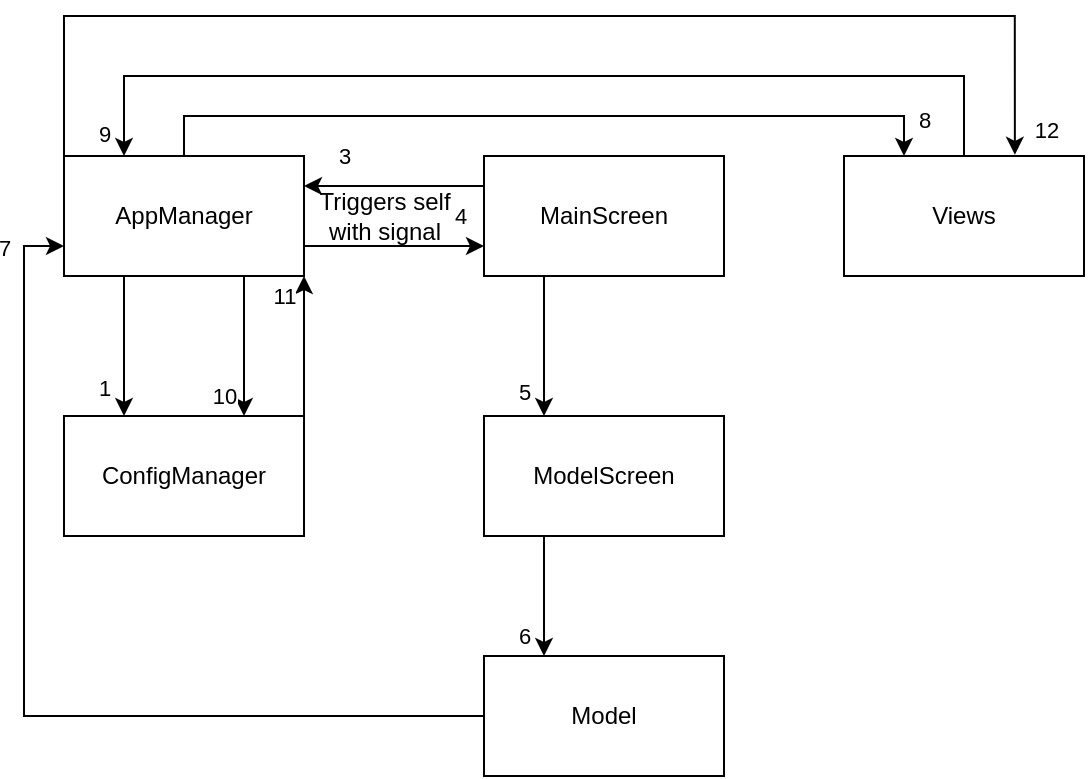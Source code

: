 <mxfile version="14.9.3" type="device" pages="2"><diagram id="fcp17qUh7QMPtmdFB-Z2" name="Current state"><mxGraphModel dx="813" dy="435" grid="1" gridSize="10" guides="1" tooltips="1" connect="1" arrows="1" fold="1" page="1" pageScale="1" pageWidth="850" pageHeight="1100" math="0" shadow="0"><root><mxCell id="0"/><mxCell id="1" parent="0"/><mxCell id="O7KcAEOaY2HflCwvQIYJ-18" style="edgeStyle=orthogonalEdgeStyle;rounded=0;orthogonalLoop=1;jettySize=auto;html=1;exitX=0.25;exitY=1;exitDx=0;exitDy=0;entryX=0.25;entryY=0;entryDx=0;entryDy=0;startArrow=none;startFill=0;" edge="1" parent="1" source="O7KcAEOaY2HflCwvQIYJ-9" target="O7KcAEOaY2HflCwvQIYJ-10"><mxGeometry relative="1" as="geometry"/></mxCell><mxCell id="O7KcAEOaY2HflCwvQIYJ-19" value="1" style="edgeLabel;html=1;align=center;verticalAlign=middle;resizable=0;points=[];" vertex="1" connectable="0" parent="O7KcAEOaY2HflCwvQIYJ-18"><mxGeometry x="0.606" y="1" relative="1" as="geometry"><mxPoint x="-11" as="offset"/></mxGeometry></mxCell><mxCell id="O7KcAEOaY2HflCwvQIYJ-24" style="edgeStyle=orthogonalEdgeStyle;rounded=0;orthogonalLoop=1;jettySize=auto;html=1;exitX=1;exitY=0.75;exitDx=0;exitDy=0;entryX=0;entryY=0.75;entryDx=0;entryDy=0;startArrow=none;startFill=0;" edge="1" parent="1" source="O7KcAEOaY2HflCwvQIYJ-9" target="O7KcAEOaY2HflCwvQIYJ-11"><mxGeometry relative="1" as="geometry"/></mxCell><mxCell id="O7KcAEOaY2HflCwvQIYJ-26" value="4" style="edgeLabel;html=1;align=center;verticalAlign=middle;resizable=0;points=[];" vertex="1" connectable="0" parent="O7KcAEOaY2HflCwvQIYJ-24"><mxGeometry x="0.72" relative="1" as="geometry"><mxPoint y="-15" as="offset"/></mxGeometry></mxCell><mxCell id="O7KcAEOaY2HflCwvQIYJ-33" style="edgeStyle=orthogonalEdgeStyle;rounded=0;orthogonalLoop=1;jettySize=auto;html=1;exitX=0.5;exitY=0;exitDx=0;exitDy=0;entryX=0.25;entryY=0;entryDx=0;entryDy=0;startArrow=none;startFill=0;" edge="1" parent="1" source="O7KcAEOaY2HflCwvQIYJ-9" target="O7KcAEOaY2HflCwvQIYJ-13"><mxGeometry relative="1" as="geometry"/></mxCell><mxCell id="O7KcAEOaY2HflCwvQIYJ-34" value="8" style="edgeLabel;html=1;align=center;verticalAlign=middle;resizable=0;points=[];" vertex="1" connectable="0" parent="O7KcAEOaY2HflCwvQIYJ-33"><mxGeometry x="0.909" y="-2" relative="1" as="geometry"><mxPoint x="12" as="offset"/></mxGeometry></mxCell><mxCell id="O7KcAEOaY2HflCwvQIYJ-37" style="edgeStyle=orthogonalEdgeStyle;rounded=0;orthogonalLoop=1;jettySize=auto;html=1;exitX=0.75;exitY=1;exitDx=0;exitDy=0;entryX=0.75;entryY=0;entryDx=0;entryDy=0;startArrow=none;startFill=0;" edge="1" parent="1" source="O7KcAEOaY2HflCwvQIYJ-9" target="O7KcAEOaY2HflCwvQIYJ-10"><mxGeometry relative="1" as="geometry"/></mxCell><mxCell id="O7KcAEOaY2HflCwvQIYJ-38" value="10" style="edgeLabel;html=1;align=center;verticalAlign=middle;resizable=0;points=[];" vertex="1" connectable="0" parent="O7KcAEOaY2HflCwvQIYJ-37"><mxGeometry x="0.697" relative="1" as="geometry"><mxPoint x="-10" as="offset"/></mxGeometry></mxCell><mxCell id="O7KcAEOaY2HflCwvQIYJ-41" style="edgeStyle=orthogonalEdgeStyle;rounded=0;orthogonalLoop=1;jettySize=auto;html=1;exitX=0;exitY=0;exitDx=0;exitDy=0;entryX=0.712;entryY=-0.01;entryDx=0;entryDy=0;entryPerimeter=0;startArrow=none;startFill=0;" edge="1" parent="1" source="O7KcAEOaY2HflCwvQIYJ-9" target="O7KcAEOaY2HflCwvQIYJ-13"><mxGeometry relative="1" as="geometry"><Array as="points"><mxPoint x="170" y="70"/><mxPoint x="645" y="70"/></Array></mxGeometry></mxCell><mxCell id="O7KcAEOaY2HflCwvQIYJ-42" value="12" style="edgeLabel;html=1;align=center;verticalAlign=middle;resizable=0;points=[];" vertex="1" connectable="0" parent="O7KcAEOaY2HflCwvQIYJ-41"><mxGeometry x="0.96" relative="1" as="geometry"><mxPoint x="15" as="offset"/></mxGeometry></mxCell><mxCell id="O7KcAEOaY2HflCwvQIYJ-9" value="AppManager" style="rounded=0;whiteSpace=wrap;html=1;" vertex="1" parent="1"><mxGeometry x="170" y="140" width="120" height="60" as="geometry"/></mxCell><mxCell id="O7KcAEOaY2HflCwvQIYJ-39" style="edgeStyle=orthogonalEdgeStyle;rounded=0;orthogonalLoop=1;jettySize=auto;html=1;exitX=1;exitY=0;exitDx=0;exitDy=0;startArrow=none;startFill=0;" edge="1" parent="1" source="O7KcAEOaY2HflCwvQIYJ-10"><mxGeometry relative="1" as="geometry"><mxPoint x="290" y="200" as="targetPoint"/></mxGeometry></mxCell><mxCell id="O7KcAEOaY2HflCwvQIYJ-40" value="11" style="edgeLabel;html=1;align=center;verticalAlign=middle;resizable=0;points=[];" vertex="1" connectable="0" parent="O7KcAEOaY2HflCwvQIYJ-39"><mxGeometry x="0.857" y="1" relative="1" as="geometry"><mxPoint x="-9" y="5" as="offset"/></mxGeometry></mxCell><mxCell id="O7KcAEOaY2HflCwvQIYJ-10" value="ConfigManager" style="rounded=0;whiteSpace=wrap;html=1;" vertex="1" parent="1"><mxGeometry x="170" y="270" width="120" height="60" as="geometry"/></mxCell><mxCell id="O7KcAEOaY2HflCwvQIYJ-23" style="edgeStyle=orthogonalEdgeStyle;rounded=0;orthogonalLoop=1;jettySize=auto;html=1;exitX=0;exitY=0.25;exitDx=0;exitDy=0;entryX=1;entryY=0.25;entryDx=0;entryDy=0;startArrow=none;startFill=0;" edge="1" parent="1" source="O7KcAEOaY2HflCwvQIYJ-11" target="O7KcAEOaY2HflCwvQIYJ-9"><mxGeometry relative="1" as="geometry"/></mxCell><mxCell id="O7KcAEOaY2HflCwvQIYJ-25" value="3" style="edgeLabel;html=1;align=center;verticalAlign=middle;resizable=0;points=[];" vertex="1" connectable="0" parent="O7KcAEOaY2HflCwvQIYJ-23"><mxGeometry x="0.684" y="-1" relative="1" as="geometry"><mxPoint x="6" y="-14" as="offset"/></mxGeometry></mxCell><mxCell id="O7KcAEOaY2HflCwvQIYJ-27" style="edgeStyle=orthogonalEdgeStyle;rounded=0;orthogonalLoop=1;jettySize=auto;html=1;exitX=0.25;exitY=1;exitDx=0;exitDy=0;entryX=0.25;entryY=0;entryDx=0;entryDy=0;startArrow=none;startFill=0;" edge="1" parent="1" source="O7KcAEOaY2HflCwvQIYJ-11" target="O7KcAEOaY2HflCwvQIYJ-12"><mxGeometry relative="1" as="geometry"/></mxCell><mxCell id="O7KcAEOaY2HflCwvQIYJ-28" value="5" style="edgeLabel;html=1;align=center;verticalAlign=middle;resizable=0;points=[];" vertex="1" connectable="0" parent="O7KcAEOaY2HflCwvQIYJ-27"><mxGeometry x="0.651" y="1" relative="1" as="geometry"><mxPoint x="-11" as="offset"/></mxGeometry></mxCell><mxCell id="O7KcAEOaY2HflCwvQIYJ-11" value="MainScreen" style="rounded=0;whiteSpace=wrap;html=1;" vertex="1" parent="1"><mxGeometry x="380" y="140" width="120" height="60" as="geometry"/></mxCell><mxCell id="O7KcAEOaY2HflCwvQIYJ-29" style="edgeStyle=orthogonalEdgeStyle;rounded=0;orthogonalLoop=1;jettySize=auto;html=1;exitX=0.25;exitY=1;exitDx=0;exitDy=0;entryX=0.25;entryY=0;entryDx=0;entryDy=0;startArrow=none;startFill=0;" edge="1" parent="1" source="O7KcAEOaY2HflCwvQIYJ-12" target="O7KcAEOaY2HflCwvQIYJ-14"><mxGeometry relative="1" as="geometry"/></mxCell><mxCell id="O7KcAEOaY2HflCwvQIYJ-30" value="6" style="edgeLabel;html=1;align=center;verticalAlign=middle;resizable=0;points=[];" vertex="1" connectable="0" parent="O7KcAEOaY2HflCwvQIYJ-29"><mxGeometry x="0.193" y="-1" relative="1" as="geometry"><mxPoint x="-9" y="14" as="offset"/></mxGeometry></mxCell><mxCell id="O7KcAEOaY2HflCwvQIYJ-12" value="ModelScreen" style="rounded=0;whiteSpace=wrap;html=1;" vertex="1" parent="1"><mxGeometry x="380" y="270" width="120" height="60" as="geometry"/></mxCell><mxCell id="O7KcAEOaY2HflCwvQIYJ-35" style="edgeStyle=orthogonalEdgeStyle;rounded=0;orthogonalLoop=1;jettySize=auto;html=1;exitX=0.5;exitY=0;exitDx=0;exitDy=0;entryX=0.25;entryY=0;entryDx=0;entryDy=0;startArrow=none;startFill=0;" edge="1" parent="1" source="O7KcAEOaY2HflCwvQIYJ-13" target="O7KcAEOaY2HflCwvQIYJ-9"><mxGeometry relative="1" as="geometry"><Array as="points"><mxPoint x="620" y="100"/><mxPoint x="200" y="100"/></Array></mxGeometry></mxCell><mxCell id="O7KcAEOaY2HflCwvQIYJ-36" value="9" style="edgeLabel;html=1;align=center;verticalAlign=middle;resizable=0;points=[];" vertex="1" connectable="0" parent="O7KcAEOaY2HflCwvQIYJ-35"><mxGeometry x="0.954" relative="1" as="geometry"><mxPoint x="-10" as="offset"/></mxGeometry></mxCell><mxCell id="O7KcAEOaY2HflCwvQIYJ-13" value="Views" style="rounded=0;whiteSpace=wrap;html=1;" vertex="1" parent="1"><mxGeometry x="560" y="140" width="120" height="60" as="geometry"/></mxCell><mxCell id="O7KcAEOaY2HflCwvQIYJ-31" style="edgeStyle=orthogonalEdgeStyle;rounded=0;orthogonalLoop=1;jettySize=auto;html=1;exitX=0;exitY=0.5;exitDx=0;exitDy=0;entryX=0;entryY=0.75;entryDx=0;entryDy=0;startArrow=none;startFill=0;" edge="1" parent="1" source="O7KcAEOaY2HflCwvQIYJ-14" target="O7KcAEOaY2HflCwvQIYJ-9"><mxGeometry relative="1" as="geometry"/></mxCell><mxCell id="O7KcAEOaY2HflCwvQIYJ-32" value="7" style="edgeLabel;html=1;align=center;verticalAlign=middle;resizable=0;points=[];" vertex="1" connectable="0" parent="O7KcAEOaY2HflCwvQIYJ-31"><mxGeometry x="0.916" y="1" relative="1" as="geometry"><mxPoint x="-9" as="offset"/></mxGeometry></mxCell><mxCell id="O7KcAEOaY2HflCwvQIYJ-14" value="Model" style="rounded=0;whiteSpace=wrap;html=1;" vertex="1" parent="1"><mxGeometry x="380" y="390" width="120" height="60" as="geometry"/></mxCell><mxCell id="e0BAvxkdGFGik2hBHx22-1" value="Triggers self&lt;br&gt;with signal" style="text;html=1;align=center;verticalAlign=middle;resizable=0;points=[];autosize=1;strokeColor=none;" vertex="1" parent="1"><mxGeometry x="290" y="155" width="80" height="30" as="geometry"/></mxCell></root></mxGraphModel></diagram><diagram id="f9tlbrwsy-dlwVjCVdBN" name="Desired state"><mxGraphModel dx="813" dy="435" grid="1" gridSize="10" guides="1" tooltips="1" connect="1" arrows="1" fold="1" page="1" pageScale="1" pageWidth="850" pageHeight="1100" math="0" shadow="0"><root><mxCell id="7mRLEg-BV9P-EJZxVIH7-0"/><mxCell id="7mRLEg-BV9P-EJZxVIH7-1" parent="7mRLEg-BV9P-EJZxVIH7-0"/><mxCell id="7mRLEg-BV9P-EJZxVIH7-2" style="edgeStyle=orthogonalEdgeStyle;rounded=0;orthogonalLoop=1;jettySize=auto;html=1;exitX=0.25;exitY=1;exitDx=0;exitDy=0;entryX=0.25;entryY=0;entryDx=0;entryDy=0;startArrow=none;startFill=0;" edge="1" parent="7mRLEg-BV9P-EJZxVIH7-1" source="7mRLEg-BV9P-EJZxVIH7-12" target="7mRLEg-BV9P-EJZxVIH7-17"><mxGeometry relative="1" as="geometry"/></mxCell><mxCell id="7mRLEg-BV9P-EJZxVIH7-3" value="1" style="edgeLabel;html=1;align=center;verticalAlign=middle;resizable=0;points=[];" vertex="1" connectable="0" parent="7mRLEg-BV9P-EJZxVIH7-2"><mxGeometry x="0.606" y="1" relative="1" as="geometry"><mxPoint x="-11" as="offset"/></mxGeometry></mxCell><mxCell id="-PI-gB4NXIG1AfAWkliS-1" style="edgeStyle=orthogonalEdgeStyle;rounded=0;orthogonalLoop=1;jettySize=auto;html=1;exitX=1;exitY=0.75;exitDx=0;exitDy=0;entryX=0;entryY=0.75;entryDx=0;entryDy=0;startArrow=none;startFill=0;" edge="1" parent="7mRLEg-BV9P-EJZxVIH7-1" source="7mRLEg-BV9P-EJZxVIH7-12" target="7mRLEg-BV9P-EJZxVIH7-22"><mxGeometry relative="1" as="geometry"/></mxCell><mxCell id="-PI-gB4NXIG1AfAWkliS-3" value="4" style="edgeLabel;html=1;align=center;verticalAlign=middle;resizable=0;points=[];" vertex="1" connectable="0" parent="-PI-gB4NXIG1AfAWkliS-1"><mxGeometry x="0.692" y="-2" relative="1" as="geometry"><mxPoint y="13" as="offset"/></mxGeometry></mxCell><mxCell id="q92FYB-DzRazekSpkXDH-1" style="edgeStyle=orthogonalEdgeStyle;rounded=0;orthogonalLoop=1;jettySize=auto;html=1;exitX=0.75;exitY=0;exitDx=0;exitDy=0;entryX=0.5;entryY=0;entryDx=0;entryDy=0;startArrow=none;startFill=0;" edge="1" parent="7mRLEg-BV9P-EJZxVIH7-1" source="7mRLEg-BV9P-EJZxVIH7-12" target="7mRLEg-BV9P-EJZxVIH7-33"><mxGeometry relative="1" as="geometry"/></mxCell><mxCell id="q92FYB-DzRazekSpkXDH-2" value="8" style="edgeLabel;html=1;align=center;verticalAlign=middle;resizable=0;points=[];" vertex="1" connectable="0" parent="q92FYB-DzRazekSpkXDH-1"><mxGeometry x="0.9" y="1" relative="1" as="geometry"><mxPoint x="9" y="-1" as="offset"/></mxGeometry></mxCell><mxCell id="7mRLEg-BV9P-EJZxVIH7-12" value="AppManager" style="rounded=0;whiteSpace=wrap;html=1;" vertex="1" parent="7mRLEg-BV9P-EJZxVIH7-1"><mxGeometry x="140" y="140" width="120" height="60" as="geometry"/></mxCell><mxCell id="7mRLEg-BV9P-EJZxVIH7-13" style="edgeStyle=orthogonalEdgeStyle;rounded=0;orthogonalLoop=1;jettySize=auto;html=1;exitX=0.5;exitY=0;exitDx=0;exitDy=0;entryX=0.5;entryY=1;entryDx=0;entryDy=0;startArrow=none;startFill=0;" edge="1" parent="7mRLEg-BV9P-EJZxVIH7-1" source="7mRLEg-BV9P-EJZxVIH7-17" target="7mRLEg-BV9P-EJZxVIH7-12"><mxGeometry relative="1" as="geometry"/></mxCell><mxCell id="7mRLEg-BV9P-EJZxVIH7-14" value="2" style="edgeLabel;html=1;align=center;verticalAlign=middle;resizable=0;points=[];" vertex="1" connectable="0" parent="7mRLEg-BV9P-EJZxVIH7-13"><mxGeometry x="0.674" y="1" relative="1" as="geometry"><mxPoint x="-9" y="9" as="offset"/></mxGeometry></mxCell><mxCell id="7mRLEg-BV9P-EJZxVIH7-17" value="ConfigManager" style="rounded=0;whiteSpace=wrap;html=1;" vertex="1" parent="7mRLEg-BV9P-EJZxVIH7-1"><mxGeometry x="140" y="270" width="120" height="60" as="geometry"/></mxCell><mxCell id="7mRLEg-BV9P-EJZxVIH7-20" style="edgeStyle=orthogonalEdgeStyle;rounded=0;orthogonalLoop=1;jettySize=auto;html=1;exitX=0.25;exitY=1;exitDx=0;exitDy=0;entryX=0.25;entryY=0;entryDx=0;entryDy=0;startArrow=none;startFill=0;" edge="1" parent="7mRLEg-BV9P-EJZxVIH7-1" source="7mRLEg-BV9P-EJZxVIH7-22" target="7mRLEg-BV9P-EJZxVIH7-25"><mxGeometry relative="1" as="geometry"/></mxCell><mxCell id="QcovTEFmu0GiP9zZ_jeg-0" value="5" style="edgeLabel;html=1;align=center;verticalAlign=middle;resizable=0;points=[];" vertex="1" connectable="0" parent="7mRLEg-BV9P-EJZxVIH7-20"><mxGeometry x="0.71" y="-2" relative="1" as="geometry"><mxPoint x="-8" as="offset"/></mxGeometry></mxCell><mxCell id="-PI-gB4NXIG1AfAWkliS-0" style="edgeStyle=orthogonalEdgeStyle;rounded=0;orthogonalLoop=1;jettySize=auto;html=1;exitX=0;exitY=0.25;exitDx=0;exitDy=0;entryX=1;entryY=0.25;entryDx=0;entryDy=0;startArrow=none;startFill=0;" edge="1" parent="7mRLEg-BV9P-EJZxVIH7-1" source="7mRLEg-BV9P-EJZxVIH7-22" target="7mRLEg-BV9P-EJZxVIH7-12"><mxGeometry relative="1" as="geometry"/></mxCell><mxCell id="-PI-gB4NXIG1AfAWkliS-2" value="3" style="edgeLabel;html=1;align=center;verticalAlign=middle;resizable=0;points=[];" vertex="1" connectable="0" parent="-PI-gB4NXIG1AfAWkliS-0"><mxGeometry x="0.667" relative="1" as="geometry"><mxPoint y="-15" as="offset"/></mxGeometry></mxCell><mxCell id="7mRLEg-BV9P-EJZxVIH7-22" value="MainScreen" style="rounded=0;whiteSpace=wrap;html=1;" vertex="1" parent="7mRLEg-BV9P-EJZxVIH7-1"><mxGeometry x="350" y="140" width="120" height="60" as="geometry"/></mxCell><mxCell id="7mRLEg-BV9P-EJZxVIH7-23" style="edgeStyle=orthogonalEdgeStyle;rounded=0;orthogonalLoop=1;jettySize=auto;html=1;exitX=0.25;exitY=1;exitDx=0;exitDy=0;entryX=0.25;entryY=0;entryDx=0;entryDy=0;startArrow=none;startFill=0;" edge="1" parent="7mRLEg-BV9P-EJZxVIH7-1" source="7mRLEg-BV9P-EJZxVIH7-25" target="7mRLEg-BV9P-EJZxVIH7-31"><mxGeometry relative="1" as="geometry"/></mxCell><mxCell id="QcovTEFmu0GiP9zZ_jeg-1" value="6" style="edgeLabel;html=1;align=center;verticalAlign=middle;resizable=0;points=[];" vertex="1" connectable="0" parent="7mRLEg-BV9P-EJZxVIH7-23"><mxGeometry x="0.719" y="-3" relative="1" as="geometry"><mxPoint x="-7" y="-11" as="offset"/></mxGeometry></mxCell><mxCell id="7mRLEg-BV9P-EJZxVIH7-25" value="ModelScreen" style="rounded=0;whiteSpace=wrap;html=1;" vertex="1" parent="7mRLEg-BV9P-EJZxVIH7-1"><mxGeometry x="350" y="270" width="120" height="60" as="geometry"/></mxCell><mxCell id="7mRLEg-BV9P-EJZxVIH7-28" value="Views" style="rounded=0;whiteSpace=wrap;html=1;" vertex="1" parent="7mRLEg-BV9P-EJZxVIH7-1"><mxGeometry x="700" y="140" width="120" height="60" as="geometry"/></mxCell><mxCell id="UmItOkl0DWEq8Xg5OwsX-0" style="edgeStyle=orthogonalEdgeStyle;rounded=0;orthogonalLoop=1;jettySize=auto;html=1;exitX=0;exitY=0.5;exitDx=0;exitDy=0;entryX=0;entryY=0.5;entryDx=0;entryDy=0;startArrow=none;startFill=0;" edge="1" parent="7mRLEg-BV9P-EJZxVIH7-1" source="7mRLEg-BV9P-EJZxVIH7-31" target="7mRLEg-BV9P-EJZxVIH7-12"><mxGeometry relative="1" as="geometry"/></mxCell><mxCell id="UmItOkl0DWEq8Xg5OwsX-1" value="7" style="edgeLabel;html=1;align=center;verticalAlign=middle;resizable=0;points=[];" vertex="1" connectable="0" parent="UmItOkl0DWEq8Xg5OwsX-0"><mxGeometry x="0.913" relative="1" as="geometry"><mxPoint x="-10" y="-2" as="offset"/></mxGeometry></mxCell><mxCell id="7mRLEg-BV9P-EJZxVIH7-31" value="Model" style="rounded=0;whiteSpace=wrap;html=1;" vertex="1" parent="7mRLEg-BV9P-EJZxVIH7-1"><mxGeometry x="350" y="390" width="120" height="60" as="geometry"/></mxCell><mxCell id="7mRLEg-BV9P-EJZxVIH7-35" style="edgeStyle=orthogonalEdgeStyle;rounded=0;orthogonalLoop=1;jettySize=auto;html=1;exitX=1;exitY=0.5;exitDx=0;exitDy=0;entryX=0;entryY=0.5;entryDx=0;entryDy=0;startArrow=none;startFill=0;" edge="1" parent="7mRLEg-BV9P-EJZxVIH7-1" source="7mRLEg-BV9P-EJZxVIH7-33" target="7mRLEg-BV9P-EJZxVIH7-28"><mxGeometry relative="1" as="geometry"/></mxCell><mxCell id="q92FYB-DzRazekSpkXDH-3" value="9" style="edgeLabel;html=1;align=center;verticalAlign=middle;resizable=0;points=[];" vertex="1" connectable="0" parent="7mRLEg-BV9P-EJZxVIH7-35"><mxGeometry x="0.709" y="3" relative="1" as="geometry"><mxPoint x="-3" y="-12" as="offset"/></mxGeometry></mxCell><mxCell id="7mRLEg-BV9P-EJZxVIH7-33" value="Gui" style="rounded=0;whiteSpace=wrap;html=1;" vertex="1" parent="7mRLEg-BV9P-EJZxVIH7-1"><mxGeometry x="530" y="140" width="120" height="60" as="geometry"/></mxCell><mxCell id="-PI-gB4NXIG1AfAWkliS-4" value="Request model&lt;br&gt;to load" style="text;html=1;align=center;verticalAlign=middle;resizable=0;points=[];autosize=1;strokeColor=none;" vertex="1" parent="7mRLEg-BV9P-EJZxVIH7-1"><mxGeometry x="250" y="155" width="100" height="30" as="geometry"/></mxCell><mxCell id="q92FYB-DzRazekSpkXDH-0" value="Broadcast&lt;br&gt;done&lt;br&gt;loading" style="text;html=1;align=center;verticalAlign=middle;resizable=0;points=[];autosize=1;strokeColor=none;" vertex="1" parent="7mRLEg-BV9P-EJZxVIH7-1"><mxGeometry x="45" y="205" width="70" height="50" as="geometry"/></mxCell></root></mxGraphModel></diagram></mxfile>